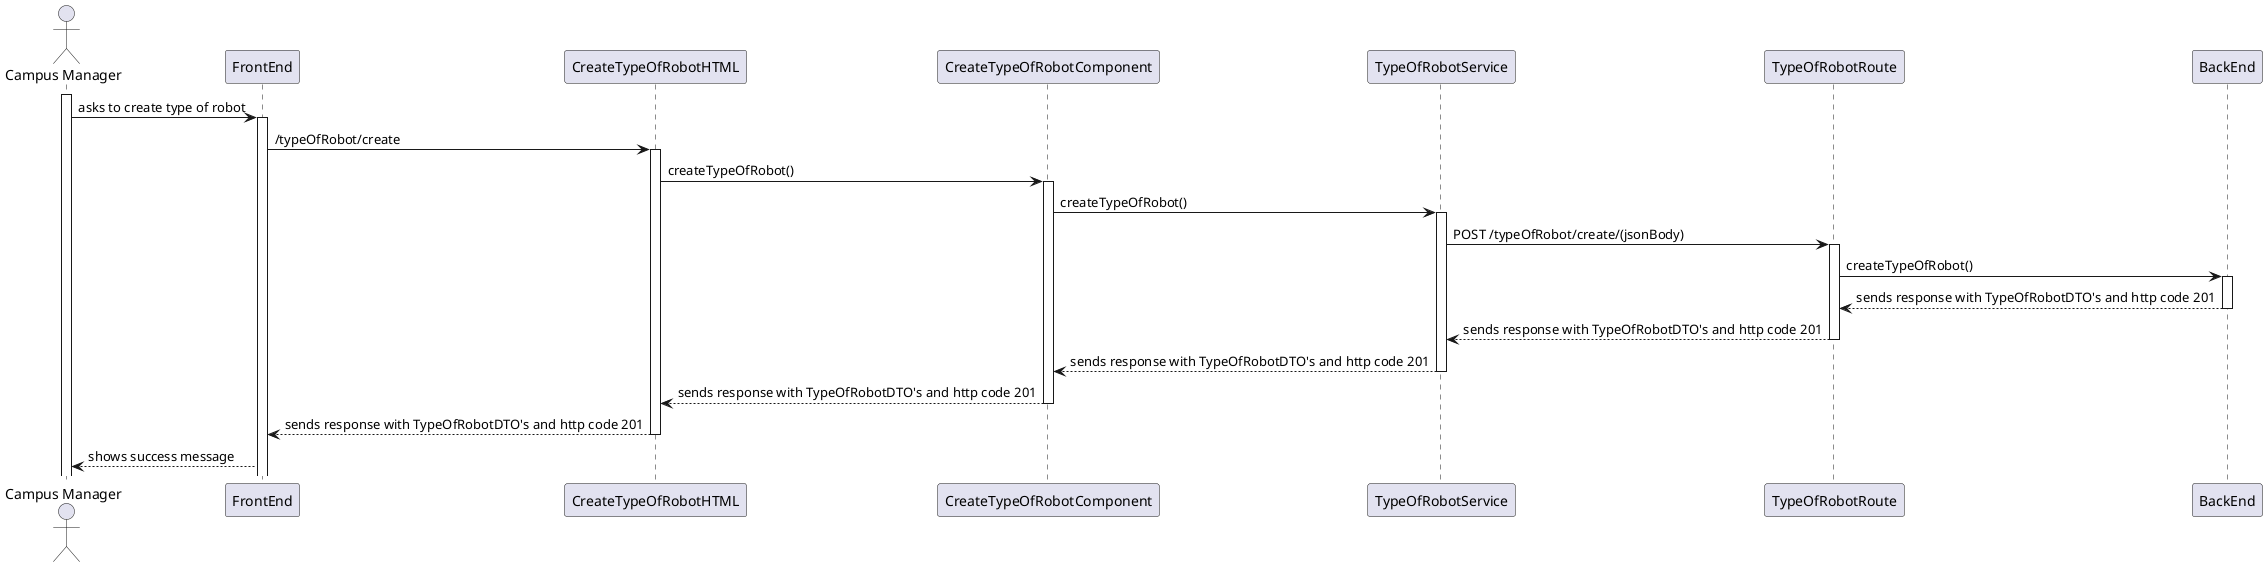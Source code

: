@startuml
actor "Campus Manager" as user
participant "FrontEnd" as FE
participant "CreateTypeOfRobotHTML" as HTML
participant "CreateTypeOfRobotComponent" as COMP
participant "TypeOfRobotService" as SERV
participant "TypeOfRobotRoute" as ROUTE
participant "BackEnd" as BE

activate user
user -> FE: asks to create type of robot
activate FE
FE -> HTML: /typeOfRobot/create
activate HTML
HTML -> COMP: createTypeOfRobot()
activate COMP
COMP -> SERV: createTypeOfRobot()
activate SERV
SERV -> ROUTE: POST /typeOfRobot/create/(jsonBody)
activate ROUTE
ROUTE -> BE: createTypeOfRobot()
activate BE
BE --> ROUTE: sends response with TypeOfRobotDTO's and http code 201
deactivate BE
ROUTE --> SERV: sends response with TypeOfRobotDTO's and http code 201
deactivate ROUTE
SERV --> COMP: sends response with TypeOfRobotDTO's and http code 201
deactivate SERV
COMP --> HTML: sends response with TypeOfRobotDTO's and http code 201
deactivate COMP
HTML --> FE: sends response with TypeOfRobotDTO's and http code 201
deactivate HTML
FE --> user: shows success message

@enduml